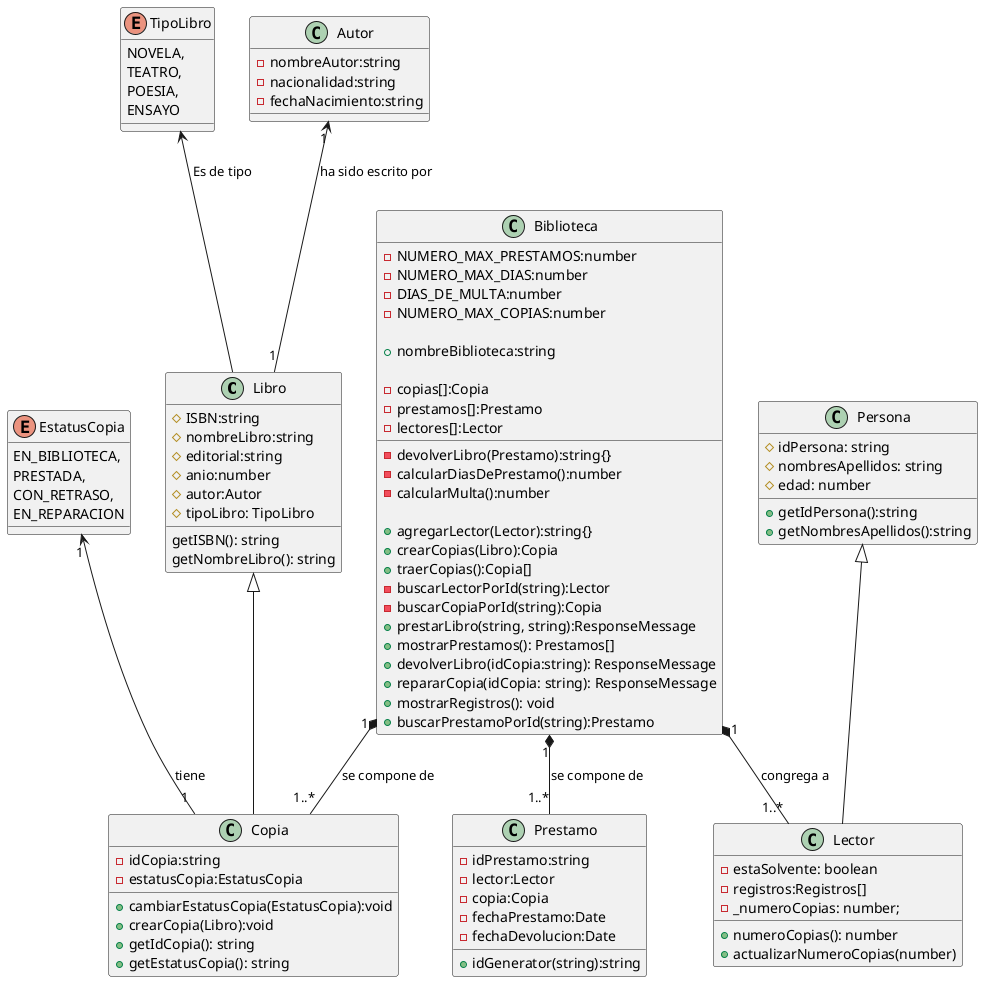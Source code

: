 @startuml "La biblioteca"

class Libro {
    # ISBN:string
    # nombreLibro:string
    # editorial:string
    # anio:number
    # autor:Autor
    # tipoLibro: TipoLibro

    getISBN(): string
    getNombreLibro(): string

}

enum TipoLibro {
    NOVELA,
    TEATRO,
    POESIA,
    ENSAYO
}

class Autor {
    - nombreAutor:string
    - nacionalidad:string
    - fechaNacimiento:string
}

class Copia extends Libro {
    - idCopia:string
    - estatusCopia:EstatusCopia
    + cambiarEstatusCopia(EstatusCopia):void
    + crearCopia(Libro):void
    + getIdCopia(): string
    + getEstatusCopia(): string 
}

enum EstatusCopia {
    EN_BIBLIOTECA,
    PRESTADA,
    CON_RETRASO,
    EN_REPARACION
}

class Biblioteca {

    - NUMERO_MAX_PRESTAMOS:number
    - NUMERO_MAX_DIAS:number
    - DIAS_DE_MULTA:number
    - NUMERO_MAX_COPIAS:number

    + nombreBiblioteca:string

    - copias[]:Copia
    - prestamos[]:Prestamo
    - lectores[]:Lector
    - devolverLibro(Prestamo):string{}
    - calcularDiasDePrestamo():number
    - calcularMulta():number

    + agregarLector(Lector):string{}
    + crearCopias(Libro):Copia
    + traerCopias():Copia[]
    - buscarLectorPorId(string):Lector
    - buscarCopiaPorId(string):Copia
    + prestarLibro(string, string):ResponseMessage
    + mostrarPrestamos(): Prestamos[]
    + devolverLibro(idCopia:string): ResponseMessage 
    + repararCopia(idCopia: string): ResponseMessage
    + mostrarRegistros(): void
    + buscarPrestamoPorId(string):Prestamo
}

class Persona {
    # idPersona: string
    # nombresApellidos: string
    # edad: number

    + getIdPersona():string
    + getNombresApellidos():string
}

class Lector extends Persona{
    - estaSolvente: boolean
    - registros:Registros[]
    - _numeroCopias: number;

    + numeroCopias(): number
    + actualizarNumeroCopias(number)

}

class Prestamo {
    - idPrestamo:string
    - lector:Lector
    - copia:Copia
    - fechaPrestamo:Date
    - fechaDevolucion:Date

    + idGenerator(string):string
}

TipoLibro <-- Libro: "Es de tipo"
Autor "1" <-- "1" Libro: "ha sido escrito por"
EstatusCopia "1" <-- "1" Copia: "tiene"
Biblioteca "1" *-- "1..*" Lector: "congrega a"
Biblioteca "1" *-- "1..*" Copia: "se compone de"
Biblioteca "1" *-- "1..*" Prestamo: "se compone de"

@enduml